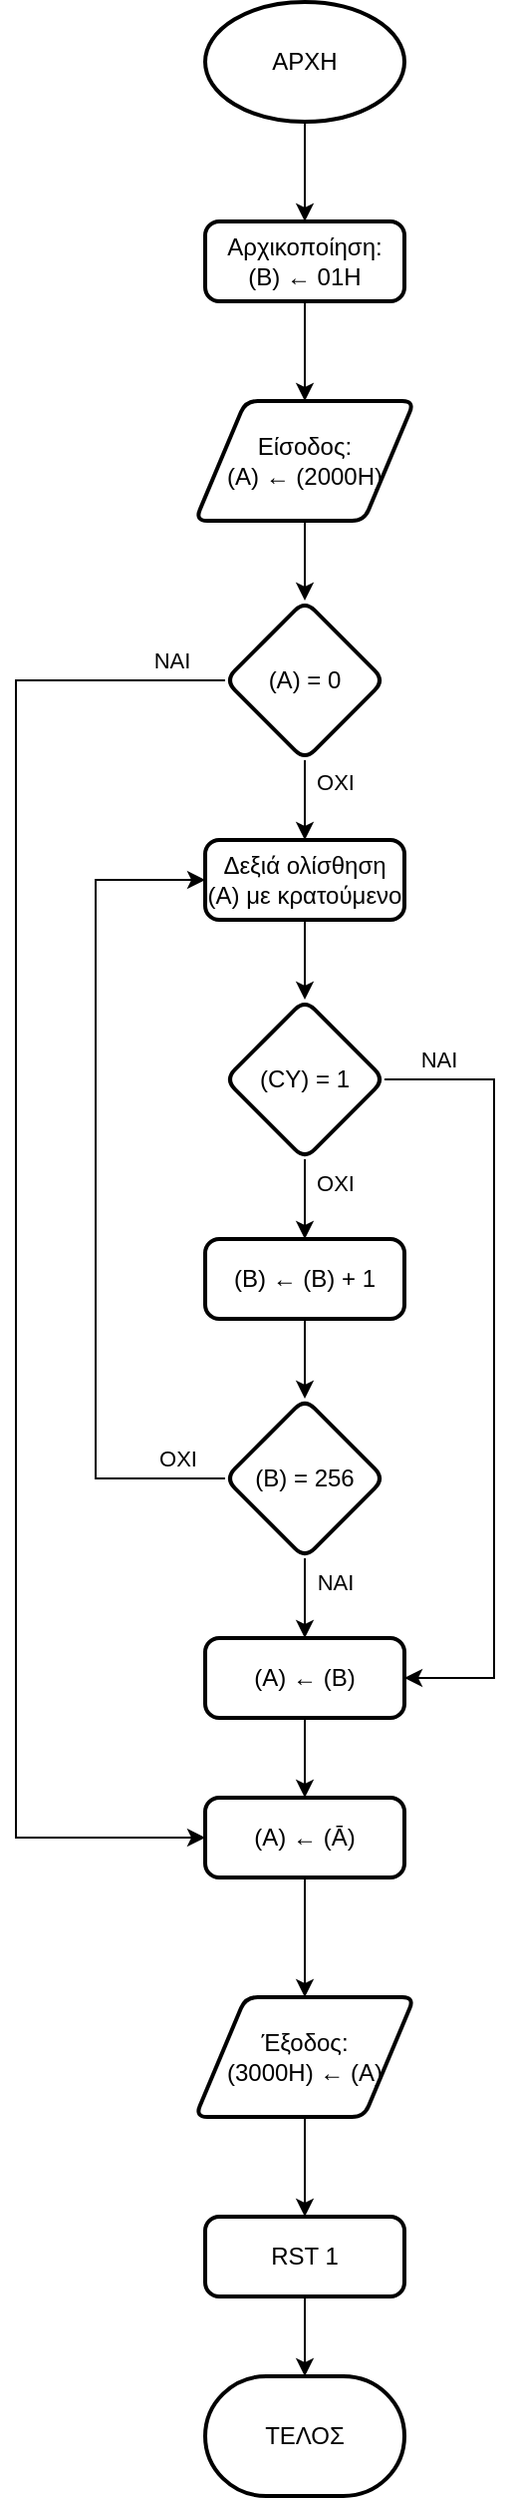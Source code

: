 <mxfile version="24.2.5" type="github">
  <diagram name="Page-1" id="u3xlfY5YbkxFMPsIwCSV">
    <mxGraphModel dx="778" dy="399" grid="1" gridSize="10" guides="1" tooltips="1" connect="1" arrows="1" fold="1" page="1" pageScale="1" pageWidth="850" pageHeight="1100" math="0" shadow="0">
      <root>
        <mxCell id="0" />
        <mxCell id="1" parent="0" />
        <mxCell id="Jat1IPDt6DlBgQIFaMdc-4" value="" style="edgeStyle=orthogonalEdgeStyle;rounded=0;orthogonalLoop=1;jettySize=auto;html=1;" parent="1" source="ay8Ne9vmTwcOx8CBaFyh-1" target="Jat1IPDt6DlBgQIFaMdc-1" edge="1">
          <mxGeometry relative="1" as="geometry" />
        </mxCell>
        <mxCell id="ay8Ne9vmTwcOx8CBaFyh-1" value="ΑΡΧΗ" style="strokeWidth=2;html=1;shape=mxgraph.flowchart.start_1;whiteSpace=wrap;" parent="1" vertex="1">
          <mxGeometry x="375" y="10" width="100" height="60" as="geometry" />
        </mxCell>
        <mxCell id="Pij-5lzPcdE2MMunTj8I-4" value="" style="edgeStyle=orthogonalEdgeStyle;rounded=0;orthogonalLoop=1;jettySize=auto;html=1;" edge="1" parent="1" source="Jat1IPDt6DlBgQIFaMdc-1" target="Pij-5lzPcdE2MMunTj8I-3">
          <mxGeometry relative="1" as="geometry" />
        </mxCell>
        <mxCell id="Jat1IPDt6DlBgQIFaMdc-1" value="&lt;div&gt;Αρχικοποίηση:&lt;br&gt;&lt;/div&gt;&lt;div&gt;(Β) ← 01H&lt;/div&gt;" style="rounded=1;whiteSpace=wrap;html=1;absoluteArcSize=1;arcSize=14;strokeWidth=2;" parent="1" vertex="1">
          <mxGeometry x="375" y="120" width="100" height="40" as="geometry" />
        </mxCell>
        <mxCell id="Jat1IPDt6DlBgQIFaMdc-35" style="edgeStyle=orthogonalEdgeStyle;rounded=0;orthogonalLoop=1;jettySize=auto;html=1;entryX=0;entryY=0.5;entryDx=0;entryDy=0;" parent="1" source="Jat1IPDt6DlBgQIFaMdc-11" target="Jat1IPDt6DlBgQIFaMdc-24" edge="1">
          <mxGeometry relative="1" as="geometry">
            <Array as="points">
              <mxPoint x="280" y="350" />
              <mxPoint x="280" y="930" />
            </Array>
          </mxGeometry>
        </mxCell>
        <mxCell id="Jat1IPDt6DlBgQIFaMdc-36" value="ΝΑΙ" style="edgeLabel;html=1;align=center;verticalAlign=middle;resizable=0;points=[];" parent="Jat1IPDt6DlBgQIFaMdc-35" vertex="1" connectable="0">
          <mxGeometry x="-0.941" y="-1" relative="1" as="geometry">
            <mxPoint x="-4" y="-9" as="offset" />
          </mxGeometry>
        </mxCell>
        <mxCell id="Jat1IPDt6DlBgQIFaMdc-37" value="" style="edgeStyle=orthogonalEdgeStyle;rounded=0;orthogonalLoop=1;jettySize=auto;html=1;" parent="1" source="Jat1IPDt6DlBgQIFaMdc-11" target="Jat1IPDt6DlBgQIFaMdc-13" edge="1">
          <mxGeometry relative="1" as="geometry" />
        </mxCell>
        <mxCell id="Jat1IPDt6DlBgQIFaMdc-39" value="ΟΧΙ" style="edgeLabel;html=1;align=center;verticalAlign=middle;resizable=0;points=[];" parent="Jat1IPDt6DlBgQIFaMdc-37" vertex="1" connectable="0">
          <mxGeometry x="-0.525" y="-1" relative="1" as="geometry">
            <mxPoint x="16" y="1" as="offset" />
          </mxGeometry>
        </mxCell>
        <mxCell id="Jat1IPDt6DlBgQIFaMdc-11" value="(A) = 0" style="rhombus;whiteSpace=wrap;html=1;rounded=1;arcSize=14;strokeWidth=2;" parent="1" vertex="1">
          <mxGeometry x="385" y="310" width="80" height="80" as="geometry" />
        </mxCell>
        <mxCell id="Jat1IPDt6DlBgQIFaMdc-16" value="" style="edgeStyle=orthogonalEdgeStyle;rounded=0;orthogonalLoop=1;jettySize=auto;html=1;" parent="1" source="Jat1IPDt6DlBgQIFaMdc-13" target="Jat1IPDt6DlBgQIFaMdc-14" edge="1">
          <mxGeometry relative="1" as="geometry" />
        </mxCell>
        <mxCell id="Jat1IPDt6DlBgQIFaMdc-13" value="Δεξιά ολίσθηση (Α) με κρατούμενο" style="rounded=1;whiteSpace=wrap;html=1;absoluteArcSize=1;arcSize=14;strokeWidth=2;" parent="1" vertex="1">
          <mxGeometry x="375" y="430" width="100" height="40" as="geometry" />
        </mxCell>
        <mxCell id="Jat1IPDt6DlBgQIFaMdc-40" style="edgeStyle=orthogonalEdgeStyle;rounded=0;orthogonalLoop=1;jettySize=auto;html=1;exitX=1;exitY=0.5;exitDx=0;exitDy=0;entryX=1;entryY=0.5;entryDx=0;entryDy=0;" parent="1" source="Jat1IPDt6DlBgQIFaMdc-14" target="Jat1IPDt6DlBgQIFaMdc-22" edge="1">
          <mxGeometry relative="1" as="geometry">
            <Array as="points">
              <mxPoint x="520" y="550" />
              <mxPoint x="520" y="850" />
            </Array>
          </mxGeometry>
        </mxCell>
        <mxCell id="Jat1IPDt6DlBgQIFaMdc-41" value="ΝΑΙ" style="edgeLabel;html=1;align=center;verticalAlign=middle;resizable=0;points=[];" parent="Jat1IPDt6DlBgQIFaMdc-40" vertex="1" connectable="0">
          <mxGeometry x="-0.864" y="1" relative="1" as="geometry">
            <mxPoint y="-9" as="offset" />
          </mxGeometry>
        </mxCell>
        <mxCell id="Jat1IPDt6DlBgQIFaMdc-42" value="" style="edgeStyle=orthogonalEdgeStyle;rounded=0;orthogonalLoop=1;jettySize=auto;html=1;" parent="1" source="Jat1IPDt6DlBgQIFaMdc-14" target="Jat1IPDt6DlBgQIFaMdc-17" edge="1">
          <mxGeometry relative="1" as="geometry" />
        </mxCell>
        <mxCell id="Jat1IPDt6DlBgQIFaMdc-43" value="ΟΧΙ" style="edgeLabel;html=1;align=center;verticalAlign=middle;resizable=0;points=[];" parent="Jat1IPDt6DlBgQIFaMdc-42" vertex="1" connectable="0">
          <mxGeometry x="-0.422" y="-1" relative="1" as="geometry">
            <mxPoint x="16" as="offset" />
          </mxGeometry>
        </mxCell>
        <mxCell id="Jat1IPDt6DlBgQIFaMdc-14" value="(CY) = 1" style="rhombus;whiteSpace=wrap;html=1;rounded=1;arcSize=14;strokeWidth=2;" parent="1" vertex="1">
          <mxGeometry x="385" y="510" width="80" height="80" as="geometry" />
        </mxCell>
        <mxCell id="Jat1IPDt6DlBgQIFaMdc-19" value="" style="edgeStyle=orthogonalEdgeStyle;rounded=0;orthogonalLoop=1;jettySize=auto;html=1;" parent="1" source="Jat1IPDt6DlBgQIFaMdc-17" target="Jat1IPDt6DlBgQIFaMdc-18" edge="1">
          <mxGeometry relative="1" as="geometry" />
        </mxCell>
        <mxCell id="Jat1IPDt6DlBgQIFaMdc-17" value="(B) ← (B) + 1" style="rounded=1;whiteSpace=wrap;html=1;absoluteArcSize=1;arcSize=14;strokeWidth=2;" parent="1" vertex="1">
          <mxGeometry x="375" y="630" width="100" height="40" as="geometry" />
        </mxCell>
        <mxCell id="Jat1IPDt6DlBgQIFaMdc-23" value="" style="edgeStyle=orthogonalEdgeStyle;rounded=0;orthogonalLoop=1;jettySize=auto;html=1;" parent="1" source="Jat1IPDt6DlBgQIFaMdc-18" target="Jat1IPDt6DlBgQIFaMdc-22" edge="1">
          <mxGeometry relative="1" as="geometry" />
        </mxCell>
        <mxCell id="Jat1IPDt6DlBgQIFaMdc-46" value="ΝΑΙ" style="edgeLabel;html=1;align=center;verticalAlign=middle;resizable=0;points=[];" parent="Jat1IPDt6DlBgQIFaMdc-23" vertex="1" connectable="0">
          <mxGeometry x="-0.422" relative="1" as="geometry">
            <mxPoint x="15" as="offset" />
          </mxGeometry>
        </mxCell>
        <mxCell id="Jat1IPDt6DlBgQIFaMdc-44" style="edgeStyle=orthogonalEdgeStyle;rounded=0;orthogonalLoop=1;jettySize=auto;html=1;entryX=0;entryY=0.5;entryDx=0;entryDy=0;" parent="1" source="Jat1IPDt6DlBgQIFaMdc-18" target="Jat1IPDt6DlBgQIFaMdc-13" edge="1">
          <mxGeometry relative="1" as="geometry">
            <Array as="points">
              <mxPoint x="320" y="750" />
              <mxPoint x="320" y="450" />
            </Array>
          </mxGeometry>
        </mxCell>
        <mxCell id="Jat1IPDt6DlBgQIFaMdc-45" value="ΟΧΙ" style="edgeLabel;html=1;align=center;verticalAlign=middle;resizable=0;points=[];" parent="Jat1IPDt6DlBgQIFaMdc-44" vertex="1" connectable="0">
          <mxGeometry x="-0.827" y="-1" relative="1" as="geometry">
            <mxPoint x="12" y="-9" as="offset" />
          </mxGeometry>
        </mxCell>
        <mxCell id="Jat1IPDt6DlBgQIFaMdc-18" value="(B) = 256" style="rhombus;whiteSpace=wrap;html=1;rounded=1;arcSize=14;strokeWidth=2;" parent="1" vertex="1">
          <mxGeometry x="385" y="710" width="80" height="80" as="geometry" />
        </mxCell>
        <mxCell id="Jat1IPDt6DlBgQIFaMdc-26" value="" style="edgeStyle=orthogonalEdgeStyle;rounded=0;orthogonalLoop=1;jettySize=auto;html=1;" parent="1" source="Jat1IPDt6DlBgQIFaMdc-22" target="Jat1IPDt6DlBgQIFaMdc-24" edge="1">
          <mxGeometry relative="1" as="geometry" />
        </mxCell>
        <mxCell id="Jat1IPDt6DlBgQIFaMdc-22" value="(A) ← (B)" style="rounded=1;whiteSpace=wrap;html=1;absoluteArcSize=1;arcSize=14;strokeWidth=2;" parent="1" vertex="1">
          <mxGeometry x="375" y="830" width="100" height="40" as="geometry" />
        </mxCell>
        <mxCell id="Pij-5lzPcdE2MMunTj8I-8" value="" style="edgeStyle=orthogonalEdgeStyle;rounded=0;orthogonalLoop=1;jettySize=auto;html=1;" edge="1" parent="1" source="Jat1IPDt6DlBgQIFaMdc-24" target="Pij-5lzPcdE2MMunTj8I-7">
          <mxGeometry relative="1" as="geometry" />
        </mxCell>
        <mxCell id="Jat1IPDt6DlBgQIFaMdc-24" value="(A) ← (Ā)" style="rounded=1;whiteSpace=wrap;html=1;absoluteArcSize=1;arcSize=14;strokeWidth=2;" parent="1" vertex="1">
          <mxGeometry x="375" y="910" width="100" height="40" as="geometry" />
        </mxCell>
        <mxCell id="Jat1IPDt6DlBgQIFaMdc-48" value="" style="edgeStyle=orthogonalEdgeStyle;rounded=0;orthogonalLoop=1;jettySize=auto;html=1;" parent="1" source="Jat1IPDt6DlBgQIFaMdc-29" target="Jat1IPDt6DlBgQIFaMdc-47" edge="1">
          <mxGeometry relative="1" as="geometry" />
        </mxCell>
        <mxCell id="Jat1IPDt6DlBgQIFaMdc-29" value="RST 1" style="rounded=1;whiteSpace=wrap;html=1;absoluteArcSize=1;arcSize=14;strokeWidth=2;" parent="1" vertex="1">
          <mxGeometry x="375" y="1120" width="100" height="40" as="geometry" />
        </mxCell>
        <mxCell id="Jat1IPDt6DlBgQIFaMdc-47" value="&lt;div&gt;ΤΕΛΟΣ&lt;/div&gt;" style="strokeWidth=2;html=1;shape=mxgraph.flowchart.terminator;whiteSpace=wrap;" parent="1" vertex="1">
          <mxGeometry x="375" y="1200" width="100" height="60" as="geometry" />
        </mxCell>
        <mxCell id="Pij-5lzPcdE2MMunTj8I-6" value="" style="edgeStyle=orthogonalEdgeStyle;rounded=0;orthogonalLoop=1;jettySize=auto;html=1;" edge="1" parent="1" source="Pij-5lzPcdE2MMunTj8I-3" target="Jat1IPDt6DlBgQIFaMdc-11">
          <mxGeometry relative="1" as="geometry" />
        </mxCell>
        <mxCell id="Pij-5lzPcdE2MMunTj8I-3" value="Είσοδος:&lt;div&gt;(A) ← (2000H)&lt;/div&gt;" style="shape=parallelogram;html=1;strokeWidth=2;perimeter=parallelogramPerimeter;whiteSpace=wrap;rounded=1;arcSize=12;size=0.23;" vertex="1" parent="1">
          <mxGeometry x="370" y="210" width="110" height="60" as="geometry" />
        </mxCell>
        <mxCell id="Pij-5lzPcdE2MMunTj8I-9" value="" style="edgeStyle=orthogonalEdgeStyle;rounded=0;orthogonalLoop=1;jettySize=auto;html=1;" edge="1" parent="1" source="Pij-5lzPcdE2MMunTj8I-7" target="Jat1IPDt6DlBgQIFaMdc-29">
          <mxGeometry relative="1" as="geometry" />
        </mxCell>
        <mxCell id="Pij-5lzPcdE2MMunTj8I-7" value="Έξοδος:&lt;div&gt;(3000H) ← (A)&lt;/div&gt;" style="shape=parallelogram;html=1;strokeWidth=2;perimeter=parallelogramPerimeter;whiteSpace=wrap;rounded=1;arcSize=12;size=0.23;" vertex="1" parent="1">
          <mxGeometry x="370" y="1010" width="110" height="60" as="geometry" />
        </mxCell>
      </root>
    </mxGraphModel>
  </diagram>
</mxfile>

